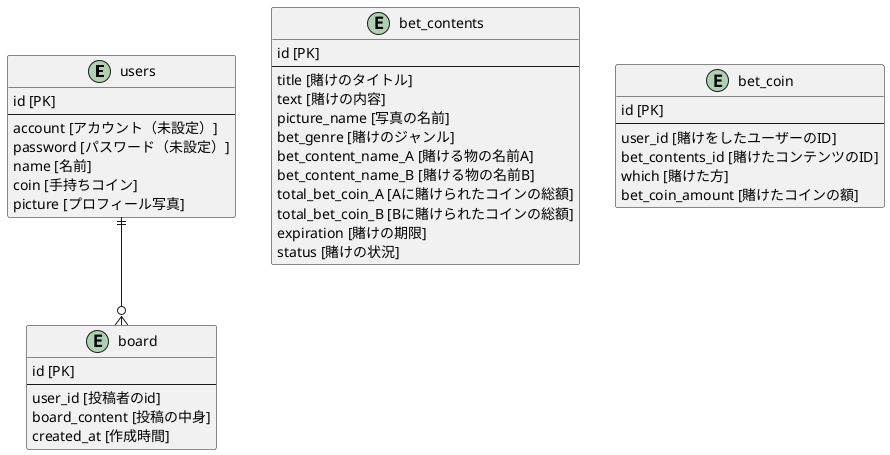 @startuml ER
entity "users" {
  id [PK]
  --
  account [アカウント（未設定）]
  password [パスワード（未設定）]
  name [名前]
  coin [手持ちコイン]
  picture [プロフィール写真]
}
entity "board" {
  id [PK]
  --
  user_id [投稿者のid]
  board_content [投稿の中身]
  created_at [作成時間]
}
entity "bet_contents" {
  id [PK]
  --
  title [賭けのタイトル]
  text [賭けの内容]
  picture_name [写真の名前]
  bet_genre [賭けのジャンル]
  bet_content_name_A [賭ける物の名前A]
  bet_content_name_B [賭ける物の名前B]
  total_bet_coin_A [Aに賭けられたコインの総額]
  total_bet_coin_B [Bに賭けられたコインの総額]
  expiration [賭けの期限]
  status [賭けの状況]
}
entity "bet_coin" {
  id [PK]
  --
  user_id [賭けをしたユーザーのID]
  bet_contents_id [賭けたコンテンツのID]
  which [賭けた方]
  bet_coin_amount [賭けたコインの額]
}
users ||--o{ board
@enduml